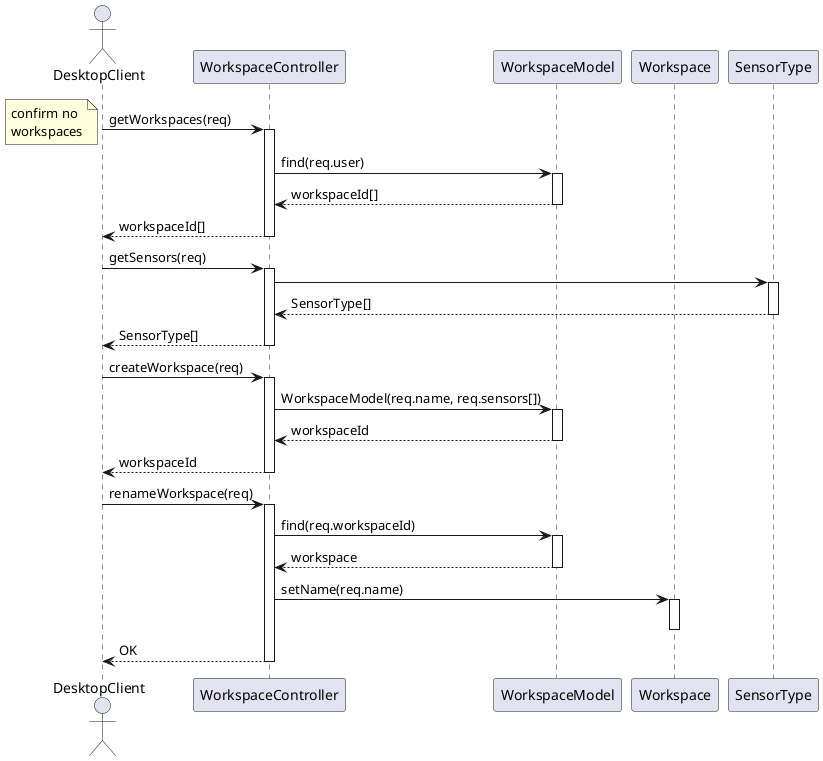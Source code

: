 @startuml Workspace Management Create and Rename Workspace
autoactivate on

actor DesktopClient as client

participant WorkspaceController as wc
participant WorkspaceModel as wm
participant Workspace

client -> wc: getWorkspaces(req)
note left: confirm no\nworkspaces
wc -> wm: find(req.user)
return workspaceId[]
return workspaceId[]

participant SensorType
client -> wc: getSensors(req)
wc -> SensorType
return SensorType[]
return SensorType[]

client -> wc: createWorkspace(req)
wc -> wm: WorkspaceModel(req.name, req.sensors[])
return workspaceId
return workspaceId

client -> wc: renameWorkspace(req)
wc -> wm: find(req.workspaceId)
return workspace
wc-> Workspace: setName(req.name)
deactivate
return OK

@enduml
